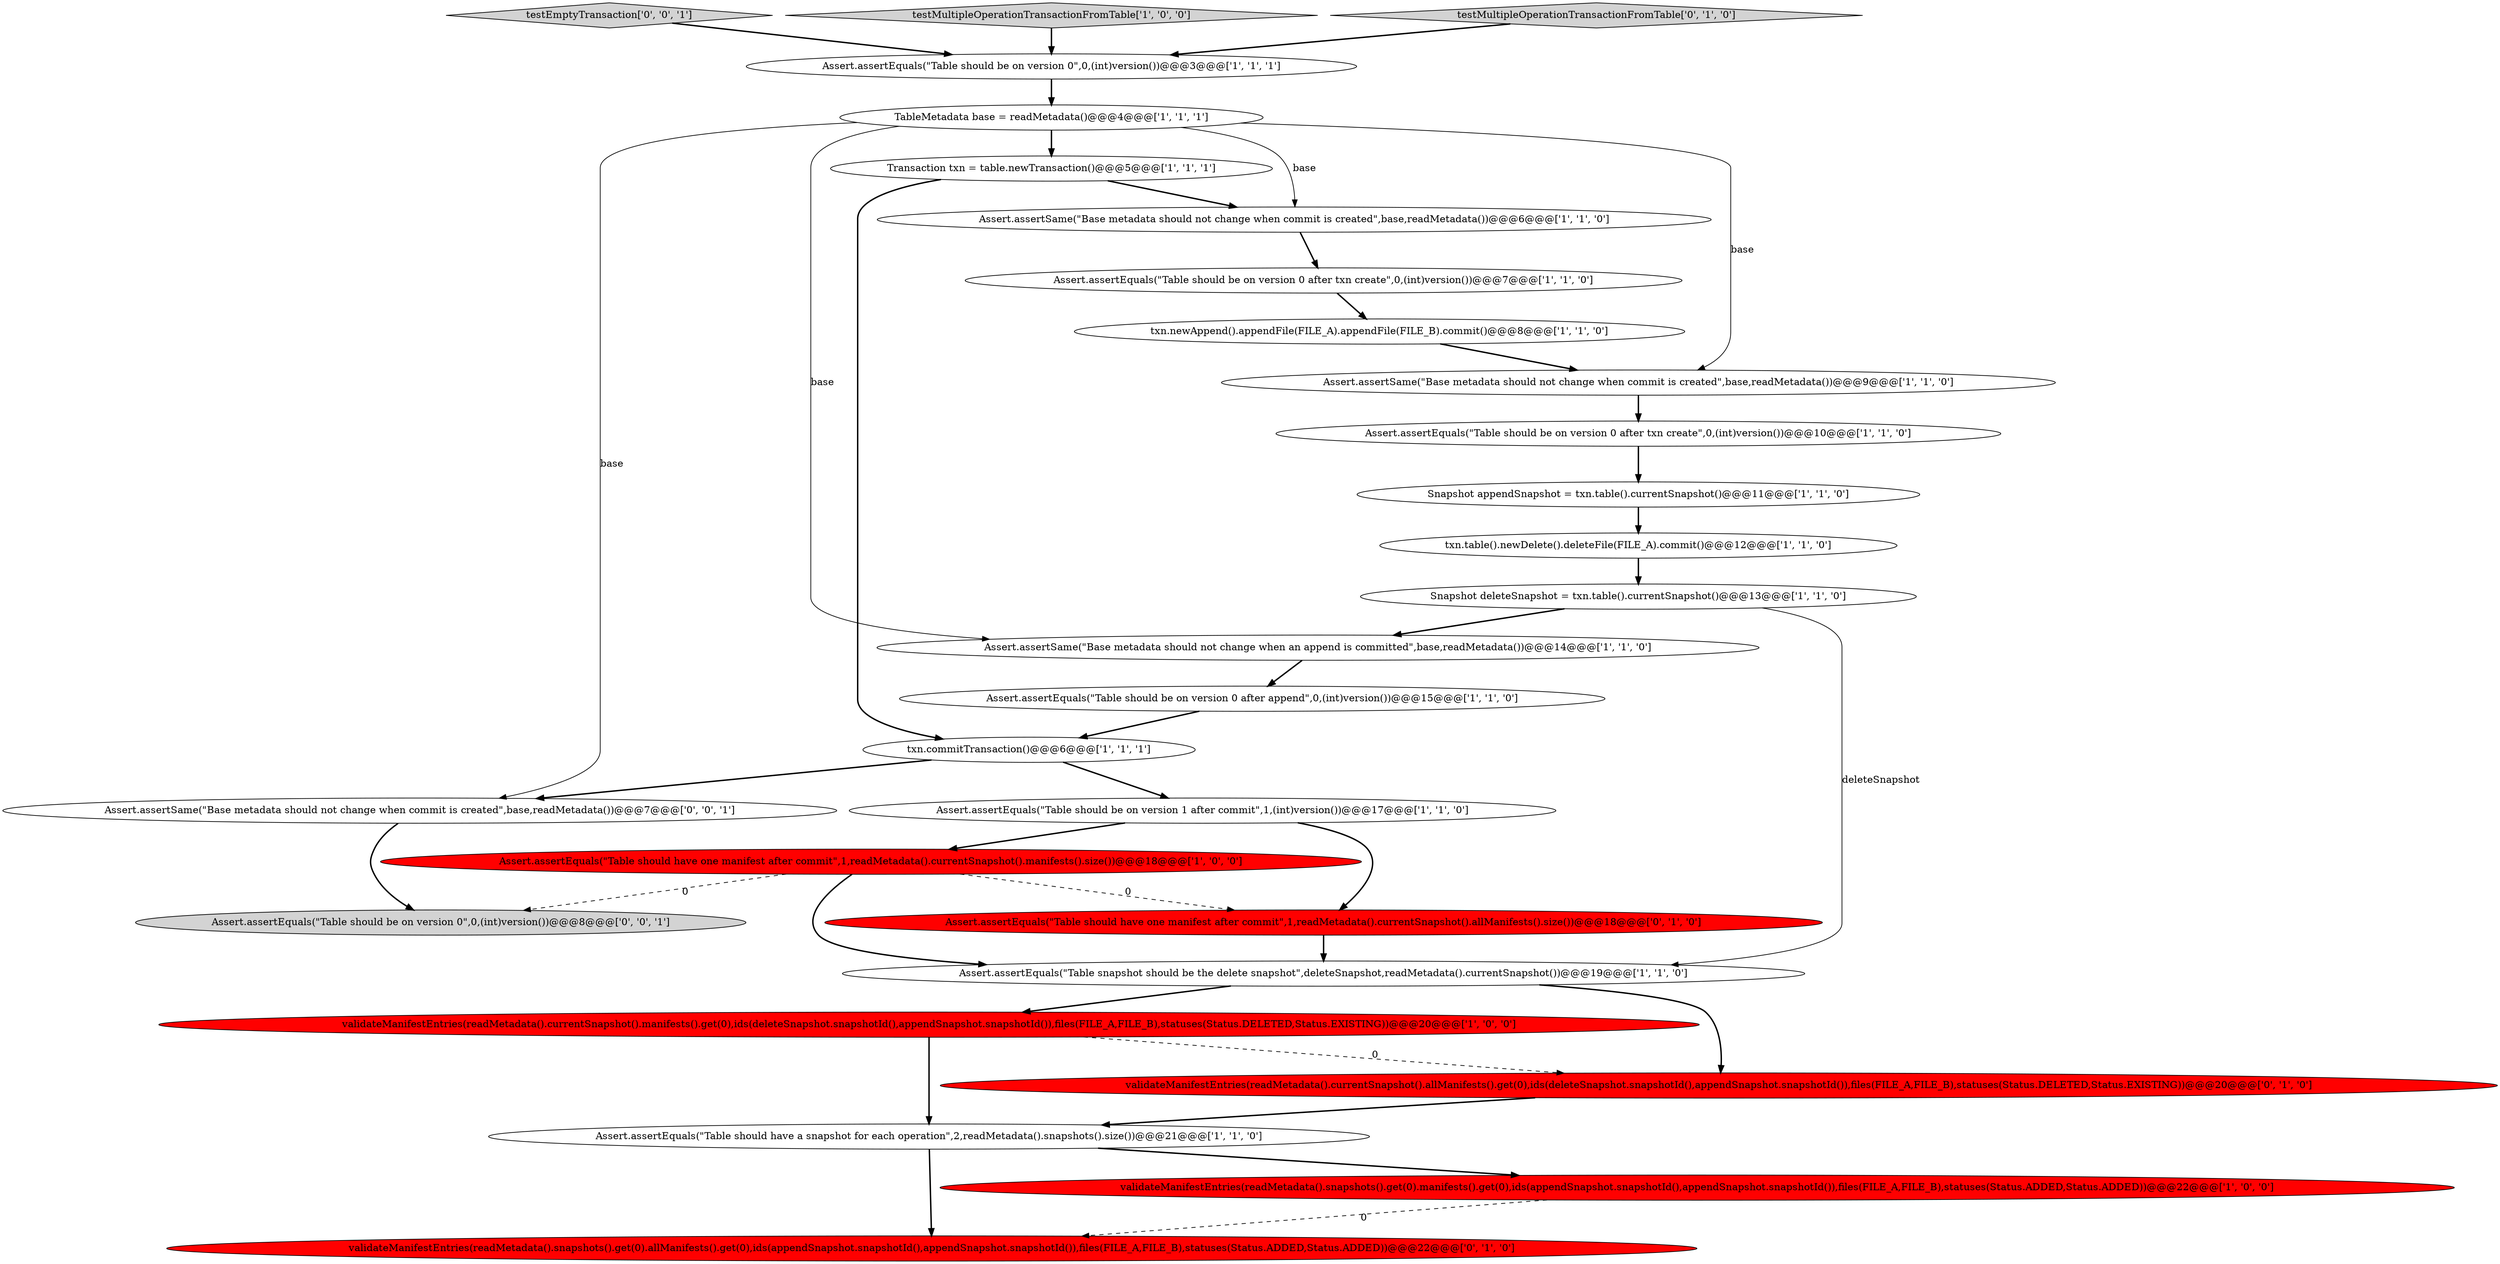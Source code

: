 digraph {
13 [style = filled, label = "Assert.assertEquals(\"Table should be on version 0 after txn create\",0,(int)version())@@@7@@@['1', '1', '0']", fillcolor = white, shape = ellipse image = "AAA0AAABBB1BBB"];
25 [style = filled, label = "Assert.assertSame(\"Base metadata should not change when commit is created\",base,readMetadata())@@@7@@@['0', '0', '1']", fillcolor = white, shape = ellipse image = "AAA0AAABBB3BBB"];
5 [style = filled, label = "validateManifestEntries(readMetadata().currentSnapshot().manifests().get(0),ids(deleteSnapshot.snapshotId(),appendSnapshot.snapshotId()),files(FILE_A,FILE_B),statuses(Status.DELETED,Status.EXISTING))@@@20@@@['1', '0', '0']", fillcolor = red, shape = ellipse image = "AAA1AAABBB1BBB"];
21 [style = filled, label = "validateManifestEntries(readMetadata().currentSnapshot().allManifests().get(0),ids(deleteSnapshot.snapshotId(),appendSnapshot.snapshotId()),files(FILE_A,FILE_B),statuses(Status.DELETED,Status.EXISTING))@@@20@@@['0', '1', '0']", fillcolor = red, shape = ellipse image = "AAA1AAABBB2BBB"];
12 [style = filled, label = "Assert.assertEquals(\"Table should have a snapshot for each operation\",2,readMetadata().snapshots().size())@@@21@@@['1', '1', '0']", fillcolor = white, shape = ellipse image = "AAA0AAABBB1BBB"];
26 [style = filled, label = "testEmptyTransaction['0', '0', '1']", fillcolor = lightgray, shape = diamond image = "AAA0AAABBB3BBB"];
3 [style = filled, label = "Transaction txn = table.newTransaction()@@@5@@@['1', '1', '1']", fillcolor = white, shape = ellipse image = "AAA0AAABBB1BBB"];
6 [style = filled, label = "testMultipleOperationTransactionFromTable['1', '0', '0']", fillcolor = lightgray, shape = diamond image = "AAA0AAABBB1BBB"];
23 [style = filled, label = "testMultipleOperationTransactionFromTable['0', '1', '0']", fillcolor = lightgray, shape = diamond image = "AAA0AAABBB2BBB"];
20 [style = filled, label = "Snapshot deleteSnapshot = txn.table().currentSnapshot()@@@13@@@['1', '1', '0']", fillcolor = white, shape = ellipse image = "AAA0AAABBB1BBB"];
17 [style = filled, label = "Assert.assertSame(\"Base metadata should not change when commit is created\",base,readMetadata())@@@9@@@['1', '1', '0']", fillcolor = white, shape = ellipse image = "AAA0AAABBB1BBB"];
0 [style = filled, label = "TableMetadata base = readMetadata()@@@4@@@['1', '1', '1']", fillcolor = white, shape = ellipse image = "AAA0AAABBB1BBB"];
2 [style = filled, label = "Assert.assertEquals(\"Table should have one manifest after commit\",1,readMetadata().currentSnapshot().manifests().size())@@@18@@@['1', '0', '0']", fillcolor = red, shape = ellipse image = "AAA1AAABBB1BBB"];
7 [style = filled, label = "Assert.assertEquals(\"Table should be on version 0\",0,(int)version())@@@3@@@['1', '1', '1']", fillcolor = white, shape = ellipse image = "AAA0AAABBB1BBB"];
14 [style = filled, label = "Assert.assertSame(\"Base metadata should not change when an append is committed\",base,readMetadata())@@@14@@@['1', '1', '0']", fillcolor = white, shape = ellipse image = "AAA0AAABBB1BBB"];
9 [style = filled, label = "Assert.assertSame(\"Base metadata should not change when commit is created\",base,readMetadata())@@@6@@@['1', '1', '0']", fillcolor = white, shape = ellipse image = "AAA0AAABBB1BBB"];
19 [style = filled, label = "txn.commitTransaction()@@@6@@@['1', '1', '1']", fillcolor = white, shape = ellipse image = "AAA0AAABBB1BBB"];
11 [style = filled, label = "Assert.assertEquals(\"Table snapshot should be the delete snapshot\",deleteSnapshot,readMetadata().currentSnapshot())@@@19@@@['1', '1', '0']", fillcolor = white, shape = ellipse image = "AAA0AAABBB1BBB"];
24 [style = filled, label = "Assert.assertEquals(\"Table should have one manifest after commit\",1,readMetadata().currentSnapshot().allManifests().size())@@@18@@@['0', '1', '0']", fillcolor = red, shape = ellipse image = "AAA1AAABBB2BBB"];
15 [style = filled, label = "txn.table().newDelete().deleteFile(FILE_A).commit()@@@12@@@['1', '1', '0']", fillcolor = white, shape = ellipse image = "AAA0AAABBB1BBB"];
27 [style = filled, label = "Assert.assertEquals(\"Table should be on version 0\",0,(int)version())@@@8@@@['0', '0', '1']", fillcolor = lightgray, shape = ellipse image = "AAA0AAABBB3BBB"];
4 [style = filled, label = "txn.newAppend().appendFile(FILE_A).appendFile(FILE_B).commit()@@@8@@@['1', '1', '0']", fillcolor = white, shape = ellipse image = "AAA0AAABBB1BBB"];
1 [style = filled, label = "Snapshot appendSnapshot = txn.table().currentSnapshot()@@@11@@@['1', '1', '0']", fillcolor = white, shape = ellipse image = "AAA0AAABBB1BBB"];
16 [style = filled, label = "Assert.assertEquals(\"Table should be on version 1 after commit\",1,(int)version())@@@17@@@['1', '1', '0']", fillcolor = white, shape = ellipse image = "AAA0AAABBB1BBB"];
22 [style = filled, label = "validateManifestEntries(readMetadata().snapshots().get(0).allManifests().get(0),ids(appendSnapshot.snapshotId(),appendSnapshot.snapshotId()),files(FILE_A,FILE_B),statuses(Status.ADDED,Status.ADDED))@@@22@@@['0', '1', '0']", fillcolor = red, shape = ellipse image = "AAA1AAABBB2BBB"];
10 [style = filled, label = "Assert.assertEquals(\"Table should be on version 0 after txn create\",0,(int)version())@@@10@@@['1', '1', '0']", fillcolor = white, shape = ellipse image = "AAA0AAABBB1BBB"];
18 [style = filled, label = "Assert.assertEquals(\"Table should be on version 0 after append\",0,(int)version())@@@15@@@['1', '1', '0']", fillcolor = white, shape = ellipse image = "AAA0AAABBB1BBB"];
8 [style = filled, label = "validateManifestEntries(readMetadata().snapshots().get(0).manifests().get(0),ids(appendSnapshot.snapshotId(),appendSnapshot.snapshotId()),files(FILE_A,FILE_B),statuses(Status.ADDED,Status.ADDED))@@@22@@@['1', '0', '0']", fillcolor = red, shape = ellipse image = "AAA1AAABBB1BBB"];
0->3 [style = bold, label=""];
17->10 [style = bold, label=""];
20->11 [style = solid, label="deleteSnapshot"];
0->25 [style = solid, label="base"];
4->17 [style = bold, label=""];
26->7 [style = bold, label=""];
0->17 [style = solid, label="base"];
16->24 [style = bold, label=""];
1->15 [style = bold, label=""];
11->21 [style = bold, label=""];
18->19 [style = bold, label=""];
0->9 [style = solid, label="base"];
2->27 [style = dashed, label="0"];
7->0 [style = bold, label=""];
20->14 [style = bold, label=""];
16->2 [style = bold, label=""];
19->25 [style = bold, label=""];
19->16 [style = bold, label=""];
21->12 [style = bold, label=""];
3->9 [style = bold, label=""];
25->27 [style = bold, label=""];
8->22 [style = dashed, label="0"];
11->5 [style = bold, label=""];
0->14 [style = solid, label="base"];
3->19 [style = bold, label=""];
5->12 [style = bold, label=""];
12->8 [style = bold, label=""];
15->20 [style = bold, label=""];
24->11 [style = bold, label=""];
5->21 [style = dashed, label="0"];
14->18 [style = bold, label=""];
23->7 [style = bold, label=""];
2->24 [style = dashed, label="0"];
6->7 [style = bold, label=""];
10->1 [style = bold, label=""];
2->11 [style = bold, label=""];
12->22 [style = bold, label=""];
9->13 [style = bold, label=""];
13->4 [style = bold, label=""];
}

